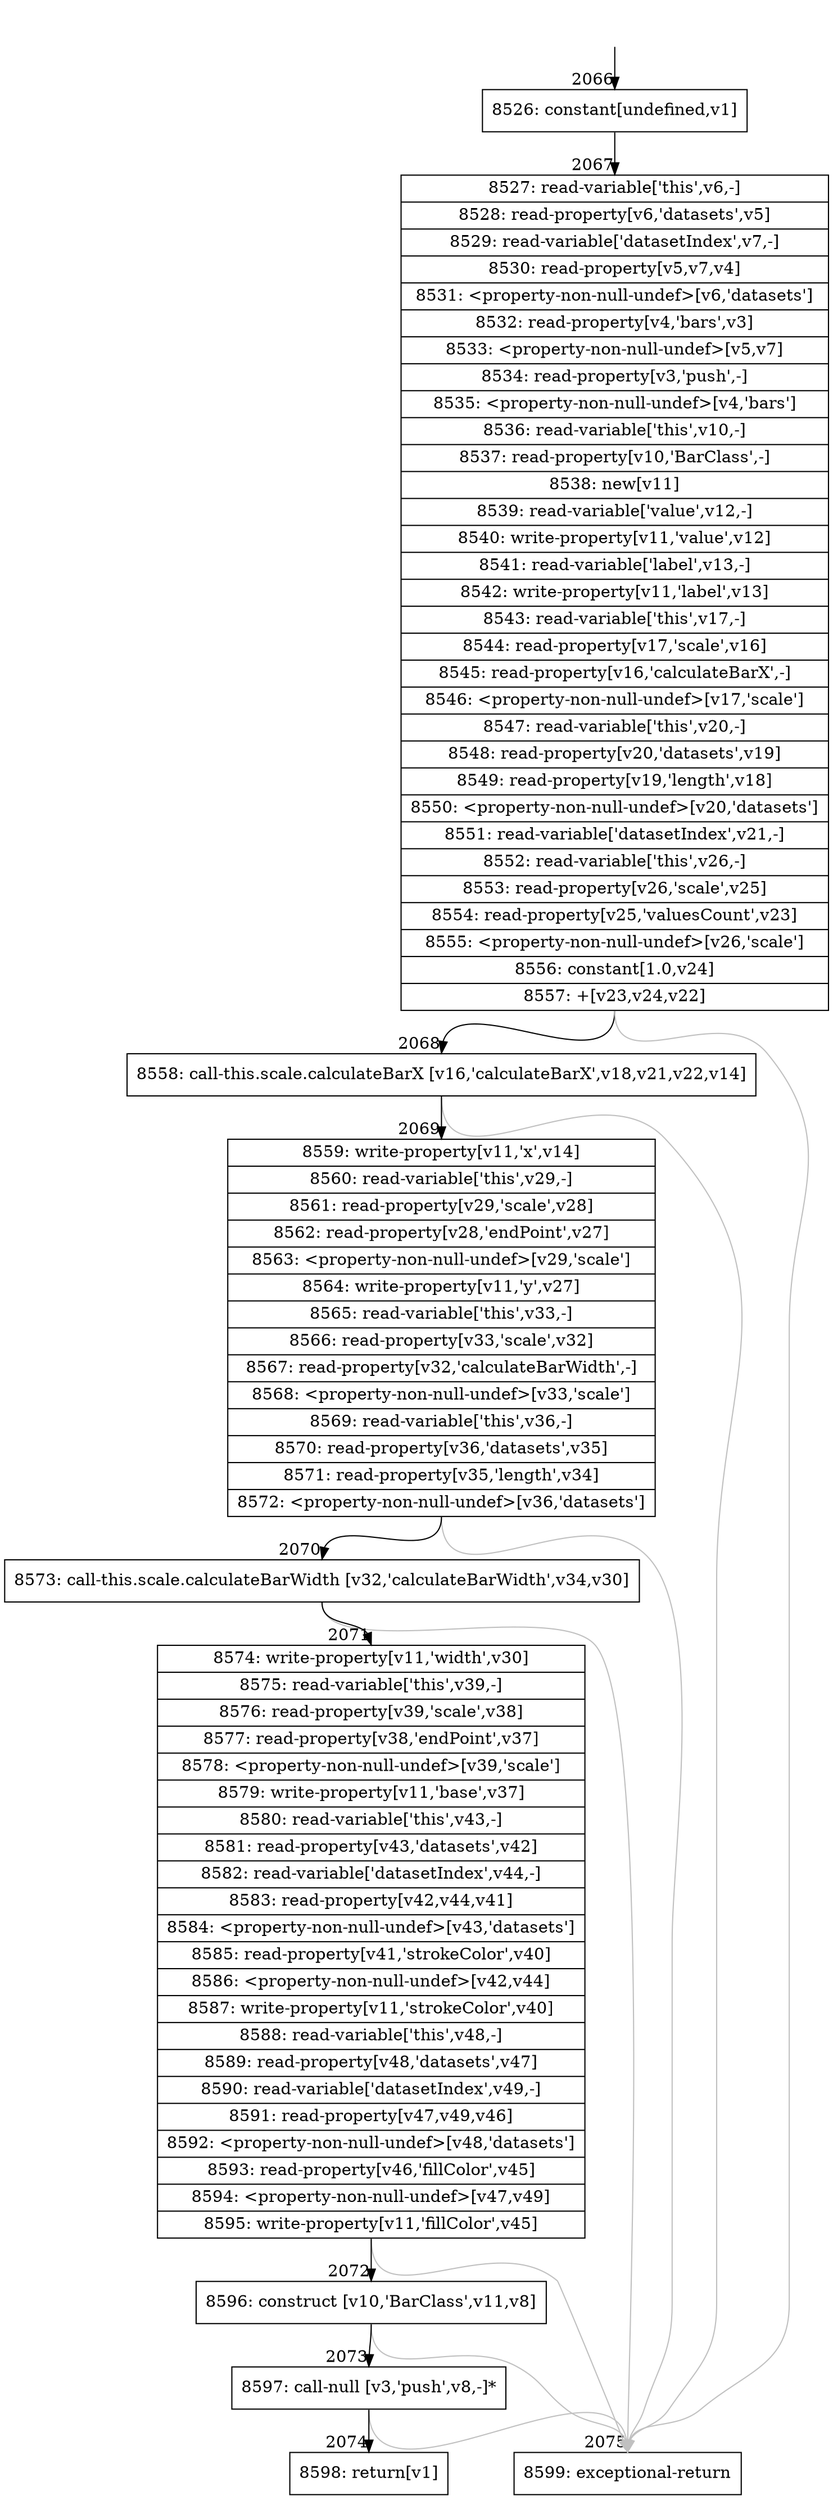 digraph {
rankdir="TD"
BB_entry189[shape=none,label=""];
BB_entry189 -> BB2066 [tailport=s, headport=n, headlabel="    2066"]
BB2066 [shape=record label="{8526: constant[undefined,v1]}" ] 
BB2066 -> BB2067 [tailport=s, headport=n, headlabel="      2067"]
BB2067 [shape=record label="{8527: read-variable['this',v6,-]|8528: read-property[v6,'datasets',v5]|8529: read-variable['datasetIndex',v7,-]|8530: read-property[v5,v7,v4]|8531: \<property-non-null-undef\>[v6,'datasets']|8532: read-property[v4,'bars',v3]|8533: \<property-non-null-undef\>[v5,v7]|8534: read-property[v3,'push',-]|8535: \<property-non-null-undef\>[v4,'bars']|8536: read-variable['this',v10,-]|8537: read-property[v10,'BarClass',-]|8538: new[v11]|8539: read-variable['value',v12,-]|8540: write-property[v11,'value',v12]|8541: read-variable['label',v13,-]|8542: write-property[v11,'label',v13]|8543: read-variable['this',v17,-]|8544: read-property[v17,'scale',v16]|8545: read-property[v16,'calculateBarX',-]|8546: \<property-non-null-undef\>[v17,'scale']|8547: read-variable['this',v20,-]|8548: read-property[v20,'datasets',v19]|8549: read-property[v19,'length',v18]|8550: \<property-non-null-undef\>[v20,'datasets']|8551: read-variable['datasetIndex',v21,-]|8552: read-variable['this',v26,-]|8553: read-property[v26,'scale',v25]|8554: read-property[v25,'valuesCount',v23]|8555: \<property-non-null-undef\>[v26,'scale']|8556: constant[1.0,v24]|8557: +[v23,v24,v22]}" ] 
BB2067 -> BB2068 [tailport=s, headport=n, headlabel="      2068"]
BB2067 -> BB2075 [tailport=s, headport=n, color=gray, headlabel="      2075"]
BB2068 [shape=record label="{8558: call-this.scale.calculateBarX [v16,'calculateBarX',v18,v21,v22,v14]}" ] 
BB2068 -> BB2069 [tailport=s, headport=n, headlabel="      2069"]
BB2068 -> BB2075 [tailport=s, headport=n, color=gray]
BB2069 [shape=record label="{8559: write-property[v11,'x',v14]|8560: read-variable['this',v29,-]|8561: read-property[v29,'scale',v28]|8562: read-property[v28,'endPoint',v27]|8563: \<property-non-null-undef\>[v29,'scale']|8564: write-property[v11,'y',v27]|8565: read-variable['this',v33,-]|8566: read-property[v33,'scale',v32]|8567: read-property[v32,'calculateBarWidth',-]|8568: \<property-non-null-undef\>[v33,'scale']|8569: read-variable['this',v36,-]|8570: read-property[v36,'datasets',v35]|8571: read-property[v35,'length',v34]|8572: \<property-non-null-undef\>[v36,'datasets']}" ] 
BB2069 -> BB2070 [tailport=s, headport=n, headlabel="      2070"]
BB2069 -> BB2075 [tailport=s, headport=n, color=gray]
BB2070 [shape=record label="{8573: call-this.scale.calculateBarWidth [v32,'calculateBarWidth',v34,v30]}" ] 
BB2070 -> BB2071 [tailport=s, headport=n, headlabel="      2071"]
BB2070 -> BB2075 [tailport=s, headport=n, color=gray]
BB2071 [shape=record label="{8574: write-property[v11,'width',v30]|8575: read-variable['this',v39,-]|8576: read-property[v39,'scale',v38]|8577: read-property[v38,'endPoint',v37]|8578: \<property-non-null-undef\>[v39,'scale']|8579: write-property[v11,'base',v37]|8580: read-variable['this',v43,-]|8581: read-property[v43,'datasets',v42]|8582: read-variable['datasetIndex',v44,-]|8583: read-property[v42,v44,v41]|8584: \<property-non-null-undef\>[v43,'datasets']|8585: read-property[v41,'strokeColor',v40]|8586: \<property-non-null-undef\>[v42,v44]|8587: write-property[v11,'strokeColor',v40]|8588: read-variable['this',v48,-]|8589: read-property[v48,'datasets',v47]|8590: read-variable['datasetIndex',v49,-]|8591: read-property[v47,v49,v46]|8592: \<property-non-null-undef\>[v48,'datasets']|8593: read-property[v46,'fillColor',v45]|8594: \<property-non-null-undef\>[v47,v49]|8595: write-property[v11,'fillColor',v45]}" ] 
BB2071 -> BB2072 [tailport=s, headport=n, headlabel="      2072"]
BB2071 -> BB2075 [tailport=s, headport=n, color=gray]
BB2072 [shape=record label="{8596: construct [v10,'BarClass',v11,v8]}" ] 
BB2072 -> BB2073 [tailport=s, headport=n, headlabel="      2073"]
BB2072 -> BB2075 [tailport=s, headport=n, color=gray]
BB2073 [shape=record label="{8597: call-null [v3,'push',v8,-]*}" ] 
BB2073 -> BB2074 [tailport=s, headport=n, headlabel="      2074"]
BB2073 -> BB2075 [tailport=s, headport=n, color=gray]
BB2074 [shape=record label="{8598: return[v1]}" ] 
BB2075 [shape=record label="{8599: exceptional-return}" ] 
//#$~ 2270
}
